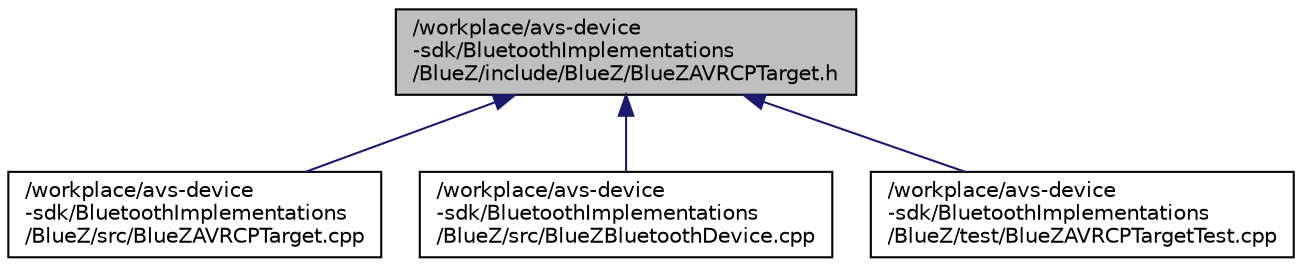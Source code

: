 digraph "/workplace/avs-device-sdk/BluetoothImplementations/BlueZ/include/BlueZ/BlueZAVRCPTarget.h"
{
  edge [fontname="Helvetica",fontsize="10",labelfontname="Helvetica",labelfontsize="10"];
  node [fontname="Helvetica",fontsize="10",shape=record];
  Node1 [label="/workplace/avs-device\l-sdk/BluetoothImplementations\l/BlueZ/include/BlueZ/BlueZAVRCPTarget.h",height=0.2,width=0.4,color="black", fillcolor="grey75", style="filled", fontcolor="black"];
  Node1 -> Node2 [dir="back",color="midnightblue",fontsize="10",style="solid",fontname="Helvetica"];
  Node2 [label="/workplace/avs-device\l-sdk/BluetoothImplementations\l/BlueZ/src/BlueZAVRCPTarget.cpp",height=0.2,width=0.4,color="black", fillcolor="white", style="filled",URL="$_blue_z_a_v_r_c_p_target_8cpp.html"];
  Node1 -> Node3 [dir="back",color="midnightblue",fontsize="10",style="solid",fontname="Helvetica"];
  Node3 [label="/workplace/avs-device\l-sdk/BluetoothImplementations\l/BlueZ/src/BlueZBluetoothDevice.cpp",height=0.2,width=0.4,color="black", fillcolor="white", style="filled",URL="$_blue_z_bluetooth_device_8cpp.html"];
  Node1 -> Node4 [dir="back",color="midnightblue",fontsize="10",style="solid",fontname="Helvetica"];
  Node4 [label="/workplace/avs-device\l-sdk/BluetoothImplementations\l/BlueZ/test/BlueZAVRCPTargetTest.cpp",height=0.2,width=0.4,color="black", fillcolor="white", style="filled",URL="$_blue_z_a_v_r_c_p_target_test_8cpp.html"];
}
